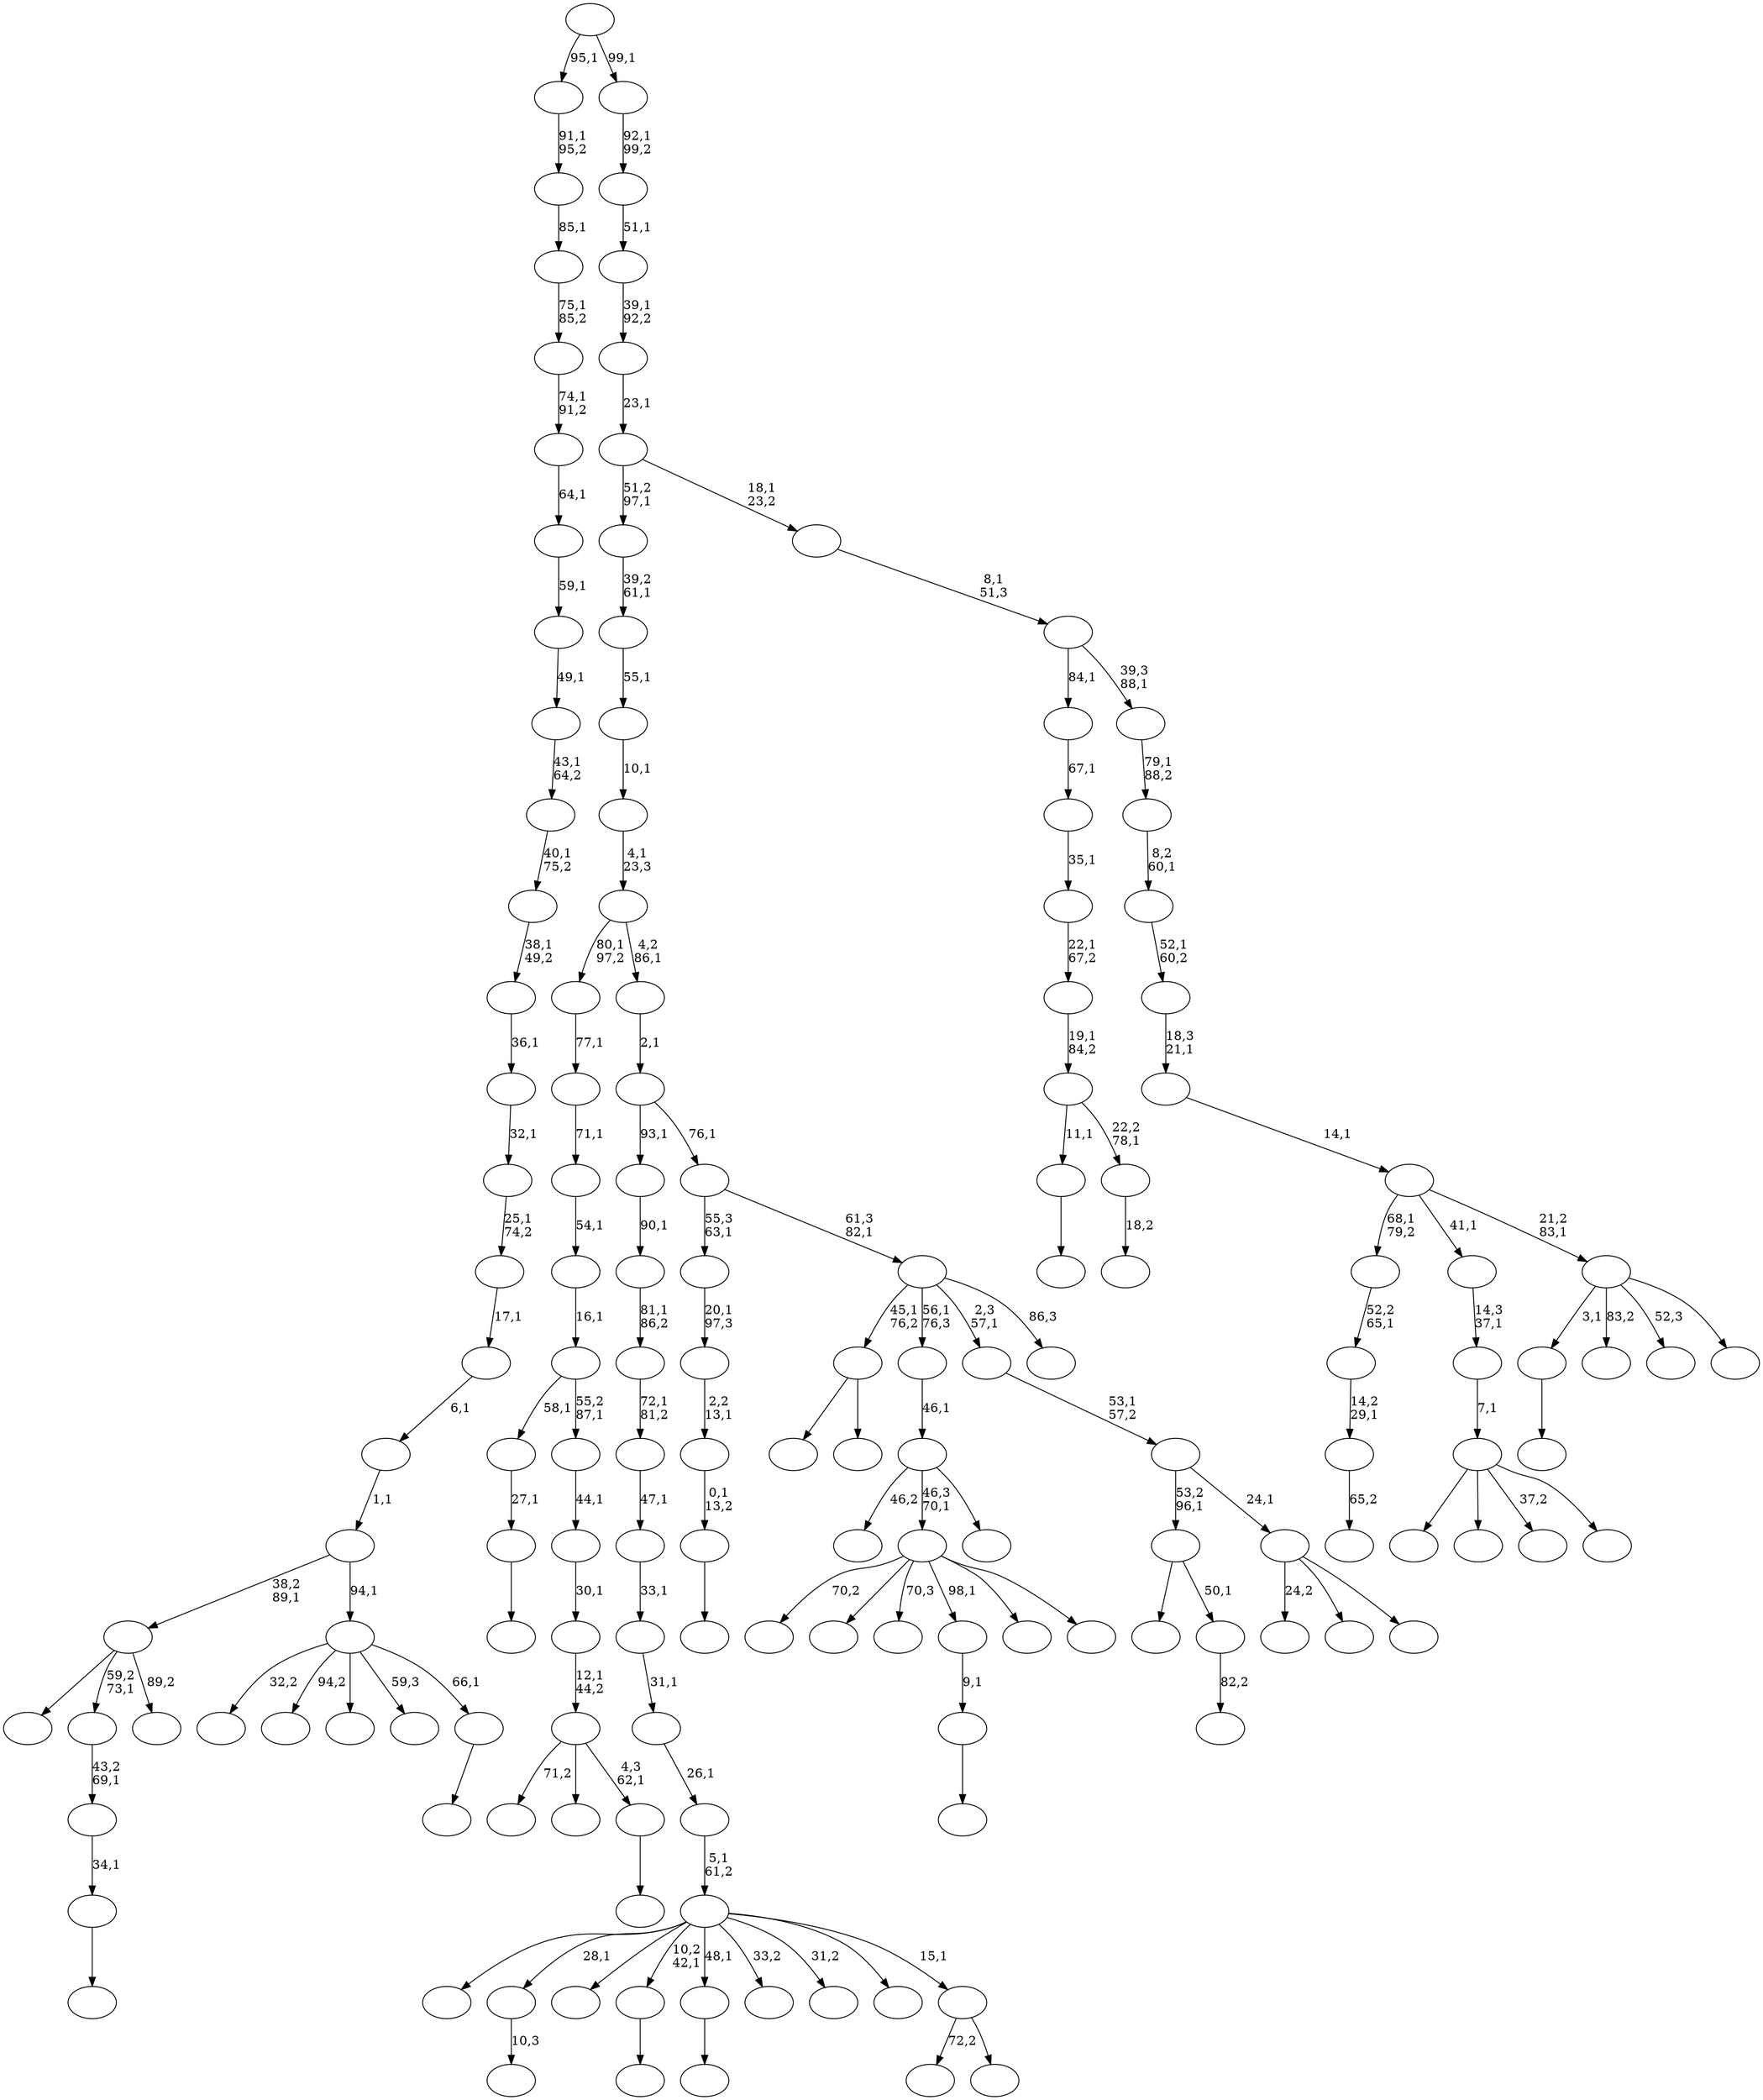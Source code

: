 digraph T {
	150 [label=""]
	149 [label=""]
	148 [label=""]
	147 [label=""]
	146 [label=""]
	145 [label=""]
	144 [label=""]
	143 [label=""]
	142 [label=""]
	141 [label=""]
	140 [label=""]
	139 [label=""]
	138 [label=""]
	137 [label=""]
	136 [label=""]
	135 [label=""]
	134 [label=""]
	133 [label=""]
	132 [label=""]
	131 [label=""]
	130 [label=""]
	129 [label=""]
	128 [label=""]
	127 [label=""]
	126 [label=""]
	125 [label=""]
	124 [label=""]
	123 [label=""]
	122 [label=""]
	121 [label=""]
	120 [label=""]
	119 [label=""]
	118 [label=""]
	117 [label=""]
	116 [label=""]
	115 [label=""]
	114 [label=""]
	113 [label=""]
	112 [label=""]
	111 [label=""]
	110 [label=""]
	109 [label=""]
	108 [label=""]
	107 [label=""]
	106 [label=""]
	105 [label=""]
	104 [label=""]
	103 [label=""]
	102 [label=""]
	101 [label=""]
	100 [label=""]
	99 [label=""]
	98 [label=""]
	97 [label=""]
	96 [label=""]
	95 [label=""]
	94 [label=""]
	93 [label=""]
	92 [label=""]
	91 [label=""]
	90 [label=""]
	89 [label=""]
	88 [label=""]
	87 [label=""]
	86 [label=""]
	85 [label=""]
	84 [label=""]
	83 [label=""]
	82 [label=""]
	81 [label=""]
	80 [label=""]
	79 [label=""]
	78 [label=""]
	77 [label=""]
	76 [label=""]
	75 [label=""]
	74 [label=""]
	73 [label=""]
	72 [label=""]
	71 [label=""]
	70 [label=""]
	69 [label=""]
	68 [label=""]
	67 [label=""]
	66 [label=""]
	65 [label=""]
	64 [label=""]
	63 [label=""]
	62 [label=""]
	61 [label=""]
	60 [label=""]
	59 [label=""]
	58 [label=""]
	57 [label=""]
	56 [label=""]
	55 [label=""]
	54 [label=""]
	53 [label=""]
	52 [label=""]
	51 [label=""]
	50 [label=""]
	49 [label=""]
	48 [label=""]
	47 [label=""]
	46 [label=""]
	45 [label=""]
	44 [label=""]
	43 [label=""]
	42 [label=""]
	41 [label=""]
	40 [label=""]
	39 [label=""]
	38 [label=""]
	37 [label=""]
	36 [label=""]
	35 [label=""]
	34 [label=""]
	33 [label=""]
	32 [label=""]
	31 [label=""]
	30 [label=""]
	29 [label=""]
	28 [label=""]
	27 [label=""]
	26 [label=""]
	25 [label=""]
	24 [label=""]
	23 [label=""]
	22 [label=""]
	21 [label=""]
	20 [label=""]
	19 [label=""]
	18 [label=""]
	17 [label=""]
	16 [label=""]
	15 [label=""]
	14 [label=""]
	13 [label=""]
	12 [label=""]
	11 [label=""]
	10 [label=""]
	9 [label=""]
	8 [label=""]
	7 [label=""]
	6 [label=""]
	5 [label=""]
	4 [label=""]
	3 [label=""]
	2 [label=""]
	1 [label=""]
	0 [label=""]
	144 -> 145 [label=""]
	143 -> 144 [label="27,1"]
	140 -> 141 [label="10,3"]
	136 -> 142 [label=""]
	136 -> 137 [label=""]
	132 -> 133 [label=""]
	131 -> 132 [label="34,1"]
	130 -> 131 [label="43,2\n69,1"]
	125 -> 126 [label=""]
	122 -> 123 [label="65,2"]
	121 -> 122 [label="14,2\n29,1"]
	120 -> 121 [label="52,2\n65,1"]
	117 -> 118 [label=""]
	116 -> 146 [label="71,2"]
	116 -> 138 [label=""]
	116 -> 117 [label="4,3\n62,1"]
	115 -> 116 [label="12,1\n44,2"]
	114 -> 115 [label="30,1"]
	113 -> 114 [label="44,1"]
	112 -> 143 [label="58,1"]
	112 -> 113 [label="55,2\n87,1"]
	111 -> 112 [label="16,1"]
	110 -> 111 [label="54,1"]
	109 -> 110 [label="71,1"]
	108 -> 109 [label="77,1"]
	104 -> 105 [label=""]
	103 -> 104 [label="0,1\n13,2"]
	102 -> 103 [label="2,2\n13,1"]
	101 -> 102 [label="20,1\n97,3"]
	98 -> 99 [label=""]
	95 -> 148 [label=""]
	95 -> 130 [label="59,2\n73,1"]
	95 -> 96 [label="89,2"]
	93 -> 94 [label=""]
	92 -> 93 [label="9,1"]
	90 -> 91 [label="82,2"]
	89 -> 127 [label=""]
	89 -> 90 [label="50,1"]
	85 -> 86 [label=""]
	83 -> 84 [label=""]
	81 -> 150 [label=""]
	81 -> 147 [label=""]
	81 -> 134 [label="37,2"]
	81 -> 82 [label=""]
	80 -> 81 [label="7,1"]
	79 -> 80 [label="14,3\n37,1"]
	76 -> 139 [label="70,2"]
	76 -> 129 [label=""]
	76 -> 124 [label="70,3"]
	76 -> 92 [label="98,1"]
	76 -> 78 [label=""]
	76 -> 77 [label=""]
	73 -> 106 [label="46,2"]
	73 -> 76 [label="46,3\n70,1"]
	73 -> 74 [label=""]
	72 -> 73 [label="46,1"]
	69 -> 70 [label="18,2"]
	68 -> 98 [label="11,1"]
	68 -> 69 [label="22,2\n78,1"]
	67 -> 68 [label="19,1\n84,2"]
	66 -> 67 [label="22,1\n67,2"]
	65 -> 66 [label="35,1"]
	64 -> 65 [label="67,1"]
	61 -> 128 [label="24,2"]
	61 -> 87 [label=""]
	61 -> 62 [label=""]
	60 -> 89 [label="53,2\n96,1"]
	60 -> 61 [label="24,1"]
	59 -> 60 [label="53,1\n57,2"]
	55 -> 100 [label="72,2"]
	55 -> 56 [label=""]
	54 -> 149 [label=""]
	54 -> 140 [label="28,1"]
	54 -> 88 [label=""]
	54 -> 85 [label="10,2\n42,1"]
	54 -> 83 [label="48,1"]
	54 -> 75 [label="33,2"]
	54 -> 58 [label="31,2"]
	54 -> 57 [label=""]
	54 -> 55 [label="15,1"]
	53 -> 54 [label="5,1\n61,2"]
	52 -> 53 [label="26,1"]
	51 -> 52 [label="31,1"]
	50 -> 51 [label="33,1"]
	49 -> 50 [label="47,1"]
	48 -> 49 [label="72,1\n81,2"]
	47 -> 48 [label="81,1\n86,2"]
	46 -> 47 [label="90,1"]
	44 -> 136 [label="45,1\n76,2"]
	44 -> 72 [label="56,1\n76,3"]
	44 -> 59 [label="2,3\n57,1"]
	44 -> 45 [label="86,3"]
	43 -> 101 [label="55,3\n63,1"]
	43 -> 44 [label="61,3\n82,1"]
	42 -> 46 [label="93,1"]
	42 -> 43 [label="76,1"]
	41 -> 42 [label="2,1"]
	40 -> 108 [label="80,1\n97,2"]
	40 -> 41 [label="4,2\n86,1"]
	39 -> 40 [label="4,1\n23,3"]
	38 -> 39 [label="10,1"]
	37 -> 38 [label="55,1"]
	36 -> 37 [label="39,2\n61,1"]
	34 -> 35 [label=""]
	33 -> 135 [label="32,2"]
	33 -> 119 [label="94,2"]
	33 -> 107 [label=""]
	33 -> 71 [label="59,3"]
	33 -> 34 [label="66,1"]
	32 -> 95 [label="38,2\n89,1"]
	32 -> 33 [label="94,1"]
	31 -> 32 [label="1,1"]
	30 -> 31 [label="6,1"]
	29 -> 30 [label="17,1"]
	28 -> 29 [label="25,1\n74,2"]
	27 -> 28 [label="32,1"]
	26 -> 27 [label="36,1"]
	25 -> 26 [label="38,1\n49,2"]
	24 -> 25 [label="40,1\n75,2"]
	23 -> 24 [label="43,1\n64,2"]
	22 -> 23 [label="49,1"]
	21 -> 22 [label="59,1"]
	20 -> 21 [label="64,1"]
	19 -> 20 [label="74,1\n91,2"]
	18 -> 19 [label="75,1\n85,2"]
	17 -> 18 [label="85,1"]
	16 -> 17 [label="91,1\n95,2"]
	14 -> 125 [label="3,1"]
	14 -> 97 [label="83,2"]
	14 -> 63 [label="52,3"]
	14 -> 15 [label=""]
	13 -> 120 [label="68,1\n79,2"]
	13 -> 79 [label="41,1"]
	13 -> 14 [label="21,2\n83,1"]
	12 -> 13 [label="14,1"]
	11 -> 12 [label="18,3\n21,1"]
	10 -> 11 [label="52,1\n60,2"]
	9 -> 10 [label="8,2\n60,1"]
	8 -> 9 [label="79,1\n88,2"]
	7 -> 64 [label="84,1"]
	7 -> 8 [label="39,3\n88,1"]
	6 -> 7 [label="8,1\n51,3"]
	5 -> 36 [label="51,2\n97,1"]
	5 -> 6 [label="18,1\n23,2"]
	4 -> 5 [label="23,1"]
	3 -> 4 [label="39,1\n92,2"]
	2 -> 3 [label="51,1"]
	1 -> 2 [label="92,1\n99,2"]
	0 -> 16 [label="95,1"]
	0 -> 1 [label="99,1"]
}
